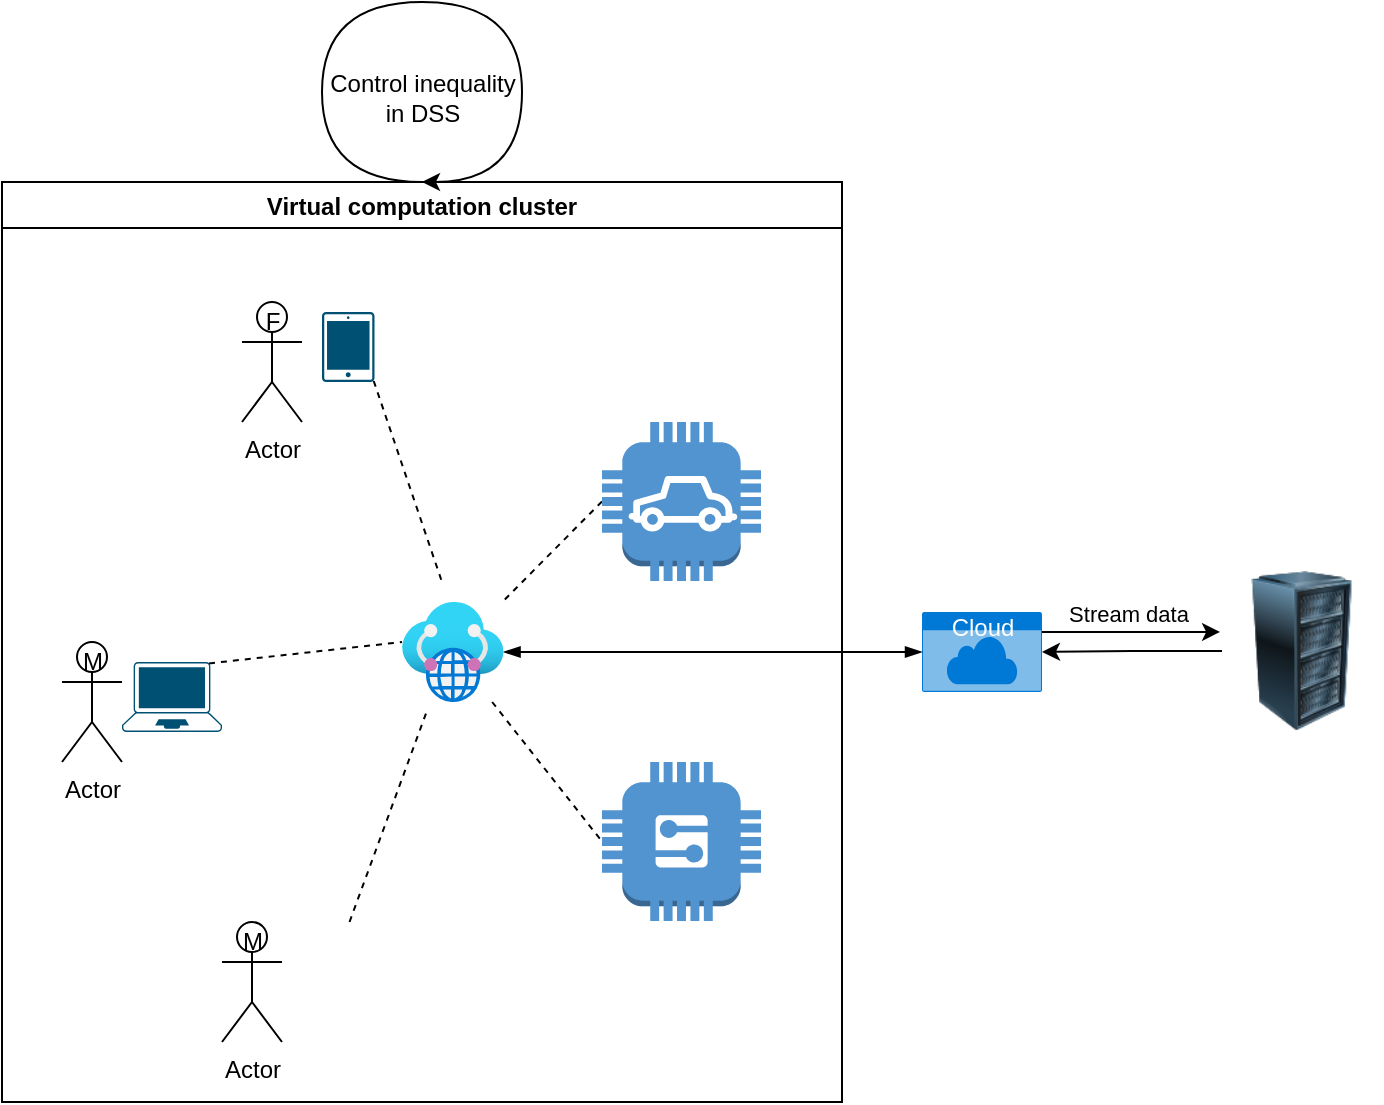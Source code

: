 <mxfile version="17.4.6" type="github">
  <diagram id="8INL2M0aAMNd7ddka7Pl" name="Page-1">
    <mxGraphModel dx="1421" dy="798" grid="1" gridSize="10" guides="1" tooltips="1" connect="1" arrows="1" fold="1" page="1" pageScale="1" pageWidth="827" pageHeight="1169" math="0" shadow="0">
      <root>
        <mxCell id="0" />
        <mxCell id="1" parent="0" />
        <mxCell id="hwxh7ZPldBOcnfU3rewY-1" value="Actor" style="shape=umlActor;verticalLabelPosition=bottom;verticalAlign=top;html=1;outlineConnect=0;" parent="1" vertex="1">
          <mxGeometry x="150" y="340" width="30" height="60" as="geometry" />
        </mxCell>
        <mxCell id="hwxh7ZPldBOcnfU3rewY-2" value="Actor" style="shape=umlActor;verticalLabelPosition=bottom;verticalAlign=top;html=1;outlineConnect=0;" parent="1" vertex="1">
          <mxGeometry x="240" y="170" width="30" height="60" as="geometry" />
        </mxCell>
        <mxCell id="hwxh7ZPldBOcnfU3rewY-3" value="M" style="text;html=1;align=center;verticalAlign=middle;resizable=0;points=[];autosize=1;strokeColor=none;fillColor=none;" parent="1" vertex="1">
          <mxGeometry x="150" y="340" width="30" height="20" as="geometry" />
        </mxCell>
        <mxCell id="hwxh7ZPldBOcnfU3rewY-4" value="F" style="text;html=1;align=center;verticalAlign=middle;resizable=0;points=[];autosize=1;strokeColor=none;fillColor=none;" parent="1" vertex="1">
          <mxGeometry x="245" y="170" width="20" height="20" as="geometry" />
        </mxCell>
        <mxCell id="hwxh7ZPldBOcnfU3rewY-5" value="Actor" style="shape=umlActor;verticalLabelPosition=bottom;verticalAlign=top;html=1;outlineConnect=0;" parent="1" vertex="1">
          <mxGeometry x="230" y="480" width="30" height="60" as="geometry" />
        </mxCell>
        <mxCell id="hwxh7ZPldBOcnfU3rewY-6" value="M" style="text;html=1;align=center;verticalAlign=middle;resizable=0;points=[];autosize=1;strokeColor=none;fillColor=none;" parent="1" vertex="1">
          <mxGeometry x="230" y="480" width="30" height="20" as="geometry" />
        </mxCell>
        <mxCell id="hwxh7ZPldBOcnfU3rewY-15" style="edgeStyle=none;rounded=0;orthogonalLoop=1;jettySize=auto;html=1;exitX=0.87;exitY=0.02;exitDx=0;exitDy=0;exitPerimeter=0;entryX=0;entryY=0.4;entryDx=0;entryDy=0;entryPerimeter=0;endArrow=none;endFill=0;dashed=1;" parent="1" source="hwxh7ZPldBOcnfU3rewY-7" target="hwxh7ZPldBOcnfU3rewY-14" edge="1">
          <mxGeometry relative="1" as="geometry" />
        </mxCell>
        <mxCell id="hwxh7ZPldBOcnfU3rewY-7" value="" style="points=[[0.13,0.02,0],[0.5,0,0],[0.87,0.02,0],[0.885,0.4,0],[0.985,0.985,0],[0.5,1,0],[0.015,0.985,0],[0.115,0.4,0]];verticalLabelPosition=bottom;sketch=0;html=1;verticalAlign=top;aspect=fixed;align=center;pointerEvents=1;shape=mxgraph.cisco19.laptop;fillColor=#005073;strokeColor=none;" parent="1" vertex="1">
          <mxGeometry x="180" y="350" width="50" height="35" as="geometry" />
        </mxCell>
        <mxCell id="hwxh7ZPldBOcnfU3rewY-8" value="" style="sketch=0;points=[[0.015,0.015,0],[0.985,0.015,0],[0.985,0.985,0],[0.015,0.985,0],[0.25,0,0],[0.5,0,0],[0.75,0,0],[1,0.25,0],[1,0.5,0],[1,0.75,0],[0.75,1,0],[0.5,1,0],[0.25,1,0],[0,0.75,0],[0,0.5,0],[0,0.25,0]];verticalLabelPosition=bottom;html=1;verticalAlign=top;aspect=fixed;align=center;pointerEvents=1;shape=mxgraph.cisco19.handheld;fillColor=#005073;strokeColor=none;" parent="1" vertex="1">
          <mxGeometry x="280" y="175" width="26.25" height="35" as="geometry" />
        </mxCell>
        <mxCell id="hwxh7ZPldBOcnfU3rewY-19" style="edgeStyle=none;rounded=0;orthogonalLoop=1;jettySize=auto;html=1;exitX=0;exitY=0.5;exitDx=0;exitDy=0;exitPerimeter=0;dashed=1;endArrow=none;endFill=0;" parent="1" source="hwxh7ZPldBOcnfU3rewY-9" target="hwxh7ZPldBOcnfU3rewY-14" edge="1">
          <mxGeometry relative="1" as="geometry" />
        </mxCell>
        <mxCell id="hwxh7ZPldBOcnfU3rewY-9" value="" style="outlineConnect=0;dashed=0;verticalLabelPosition=bottom;verticalAlign=top;align=center;html=1;shape=mxgraph.aws3.car;fillColor=#5294CF;gradientColor=none;" parent="1" vertex="1">
          <mxGeometry x="420" y="230" width="79.5" height="79.5" as="geometry" />
        </mxCell>
        <mxCell id="hwxh7ZPldBOcnfU3rewY-10" value="" style="outlineConnect=0;dashed=0;verticalLabelPosition=bottom;verticalAlign=top;align=center;html=1;shape=mxgraph.aws3.generic;fillColor=#5294CF;gradientColor=none;" parent="1" vertex="1">
          <mxGeometry x="420" y="400" width="79.5" height="79.5" as="geometry" />
        </mxCell>
        <mxCell id="hwxh7ZPldBOcnfU3rewY-11" value="" style="shape=image;html=1;verticalAlign=top;verticalLabelPosition=bottom;labelBackgroundColor=#ffffff;imageAspect=0;aspect=fixed;image=https://cdn4.iconfinder.com/data/icons/essentials-72/24/043_-_Smart_Watch-128.png" parent="1" vertex="1">
          <mxGeometry x="256.25" y="480" width="50" height="50" as="geometry" />
        </mxCell>
        <mxCell id="Uj5Szg-0GGSGrXghTKgo-2" style="edgeStyle=orthogonalEdgeStyle;rounded=0;orthogonalLoop=1;jettySize=auto;html=1;exitX=0;exitY=0.5;exitDx=0;exitDy=0;entryX=1;entryY=0.5;entryDx=0;entryDy=0;entryPerimeter=0;" edge="1" parent="1" source="hwxh7ZPldBOcnfU3rewY-12" target="hwxh7ZPldBOcnfU3rewY-13">
          <mxGeometry relative="1" as="geometry" />
        </mxCell>
        <mxCell id="hwxh7ZPldBOcnfU3rewY-12" value="" style="image;html=1;image=img/lib/clip_art/computers/Server_Rack_128x128.png" parent="1" vertex="1">
          <mxGeometry x="730" y="304.5" width="80" height="80" as="geometry" />
        </mxCell>
        <mxCell id="Uj5Szg-0GGSGrXghTKgo-1" style="edgeStyle=orthogonalEdgeStyle;rounded=0;orthogonalLoop=1;jettySize=auto;html=1;exitX=1;exitY=0.25;exitDx=0;exitDy=0;exitPerimeter=0;entryX=-0.012;entryY=0.381;entryDx=0;entryDy=0;entryPerimeter=0;" edge="1" parent="1" source="hwxh7ZPldBOcnfU3rewY-13" target="hwxh7ZPldBOcnfU3rewY-12">
          <mxGeometry relative="1" as="geometry" />
        </mxCell>
        <mxCell id="Uj5Szg-0GGSGrXghTKgo-3" value="Stream data" style="edgeLabel;html=1;align=center;verticalAlign=middle;resizable=0;points=[];" vertex="1" connectable="0" parent="Uj5Szg-0GGSGrXghTKgo-1">
          <mxGeometry x="0.147" y="-1" relative="1" as="geometry">
            <mxPoint x="-8" y="-10" as="offset" />
          </mxGeometry>
        </mxCell>
        <mxCell id="hwxh7ZPldBOcnfU3rewY-13" value="Cloud" style="html=1;strokeColor=none;fillColor=#0079D6;labelPosition=center;verticalLabelPosition=middle;verticalAlign=top;align=center;fontSize=12;outlineConnect=0;spacingTop=-6;fontColor=#FFFFFF;sketch=0;shape=mxgraph.sitemap.cloud;" parent="1" vertex="1">
          <mxGeometry x="580" y="325" width="60" height="40" as="geometry" />
        </mxCell>
        <mxCell id="hwxh7ZPldBOcnfU3rewY-20" style="edgeStyle=none;rounded=0;orthogonalLoop=1;jettySize=auto;html=1;entryX=0;entryY=0.5;entryDx=0;entryDy=0;entryPerimeter=0;endArrow=blockThin;endFill=1;startArrow=blockThin;startFill=1;" parent="1" source="hwxh7ZPldBOcnfU3rewY-14" target="hwxh7ZPldBOcnfU3rewY-13" edge="1">
          <mxGeometry relative="1" as="geometry" />
        </mxCell>
        <mxCell id="hwxh7ZPldBOcnfU3rewY-14" value="" style="aspect=fixed;html=1;points=[];align=center;image;fontSize=12;image=img/lib/azure2/networking/Virtual_WANs.svg;" parent="1" vertex="1">
          <mxGeometry x="320" y="320" width="50.78" height="50" as="geometry" />
        </mxCell>
        <mxCell id="hwxh7ZPldBOcnfU3rewY-16" style="edgeStyle=none;rounded=0;orthogonalLoop=1;jettySize=auto;html=1;exitX=0.985;exitY=0.985;exitDx=0;exitDy=0;exitPerimeter=0;endArrow=none;endFill=0;dashed=1;" parent="1" source="hwxh7ZPldBOcnfU3rewY-8" edge="1">
          <mxGeometry relative="1" as="geometry">
            <mxPoint x="233.5" y="360.7" as="sourcePoint" />
            <mxPoint x="340" y="310" as="targetPoint" />
          </mxGeometry>
        </mxCell>
        <mxCell id="hwxh7ZPldBOcnfU3rewY-17" style="edgeStyle=none;rounded=0;orthogonalLoop=1;jettySize=auto;html=1;exitX=0.75;exitY=0;exitDx=0;exitDy=0;entryX=0.256;entryY=1.06;entryDx=0;entryDy=0;entryPerimeter=0;endArrow=none;endFill=0;dashed=1;" parent="1" source="hwxh7ZPldBOcnfU3rewY-11" target="hwxh7ZPldBOcnfU3rewY-14" edge="1">
          <mxGeometry relative="1" as="geometry">
            <mxPoint x="243.5" y="370.7" as="sourcePoint" />
            <mxPoint x="340" y="360" as="targetPoint" />
          </mxGeometry>
        </mxCell>
        <mxCell id="hwxh7ZPldBOcnfU3rewY-18" style="edgeStyle=none;rounded=0;orthogonalLoop=1;jettySize=auto;html=1;entryX=0;entryY=0.5;entryDx=0;entryDy=0;entryPerimeter=0;endArrow=none;endFill=0;dashed=1;" parent="1" source="hwxh7ZPldBOcnfU3rewY-14" target="hwxh7ZPldBOcnfU3rewY-10" edge="1">
          <mxGeometry relative="1" as="geometry">
            <mxPoint x="253.5" y="380.7" as="sourcePoint" />
            <mxPoint x="350" y="370" as="targetPoint" />
          </mxGeometry>
        </mxCell>
        <mxCell id="Uj5Szg-0GGSGrXghTKgo-5" value="Virtual computation cluster" style="swimlane;" vertex="1" parent="1">
          <mxGeometry x="120" y="110" width="420" height="460" as="geometry" />
        </mxCell>
        <mxCell id="Uj5Szg-0GGSGrXghTKgo-6" style="edgeStyle=orthogonalEdgeStyle;curved=1;rounded=0;orthogonalLoop=1;jettySize=auto;html=1;entryX=0.5;entryY=0;entryDx=0;entryDy=0;" edge="1" parent="1" target="Uj5Szg-0GGSGrXghTKgo-5">
          <mxGeometry relative="1" as="geometry">
            <mxPoint x="330" y="110" as="sourcePoint" />
            <Array as="points">
              <mxPoint x="280" y="110" />
              <mxPoint x="280" y="20" />
              <mxPoint x="380" y="20" />
              <mxPoint x="380" y="110" />
            </Array>
          </mxGeometry>
        </mxCell>
        <mxCell id="Uj5Szg-0GGSGrXghTKgo-7" value="Control inequality&lt;br&gt;in DSS" style="text;html=1;align=center;verticalAlign=middle;resizable=0;points=[];autosize=1;strokeColor=none;fillColor=none;" vertex="1" parent="1">
          <mxGeometry x="275" y="53" width="110" height="30" as="geometry" />
        </mxCell>
      </root>
    </mxGraphModel>
  </diagram>
</mxfile>
